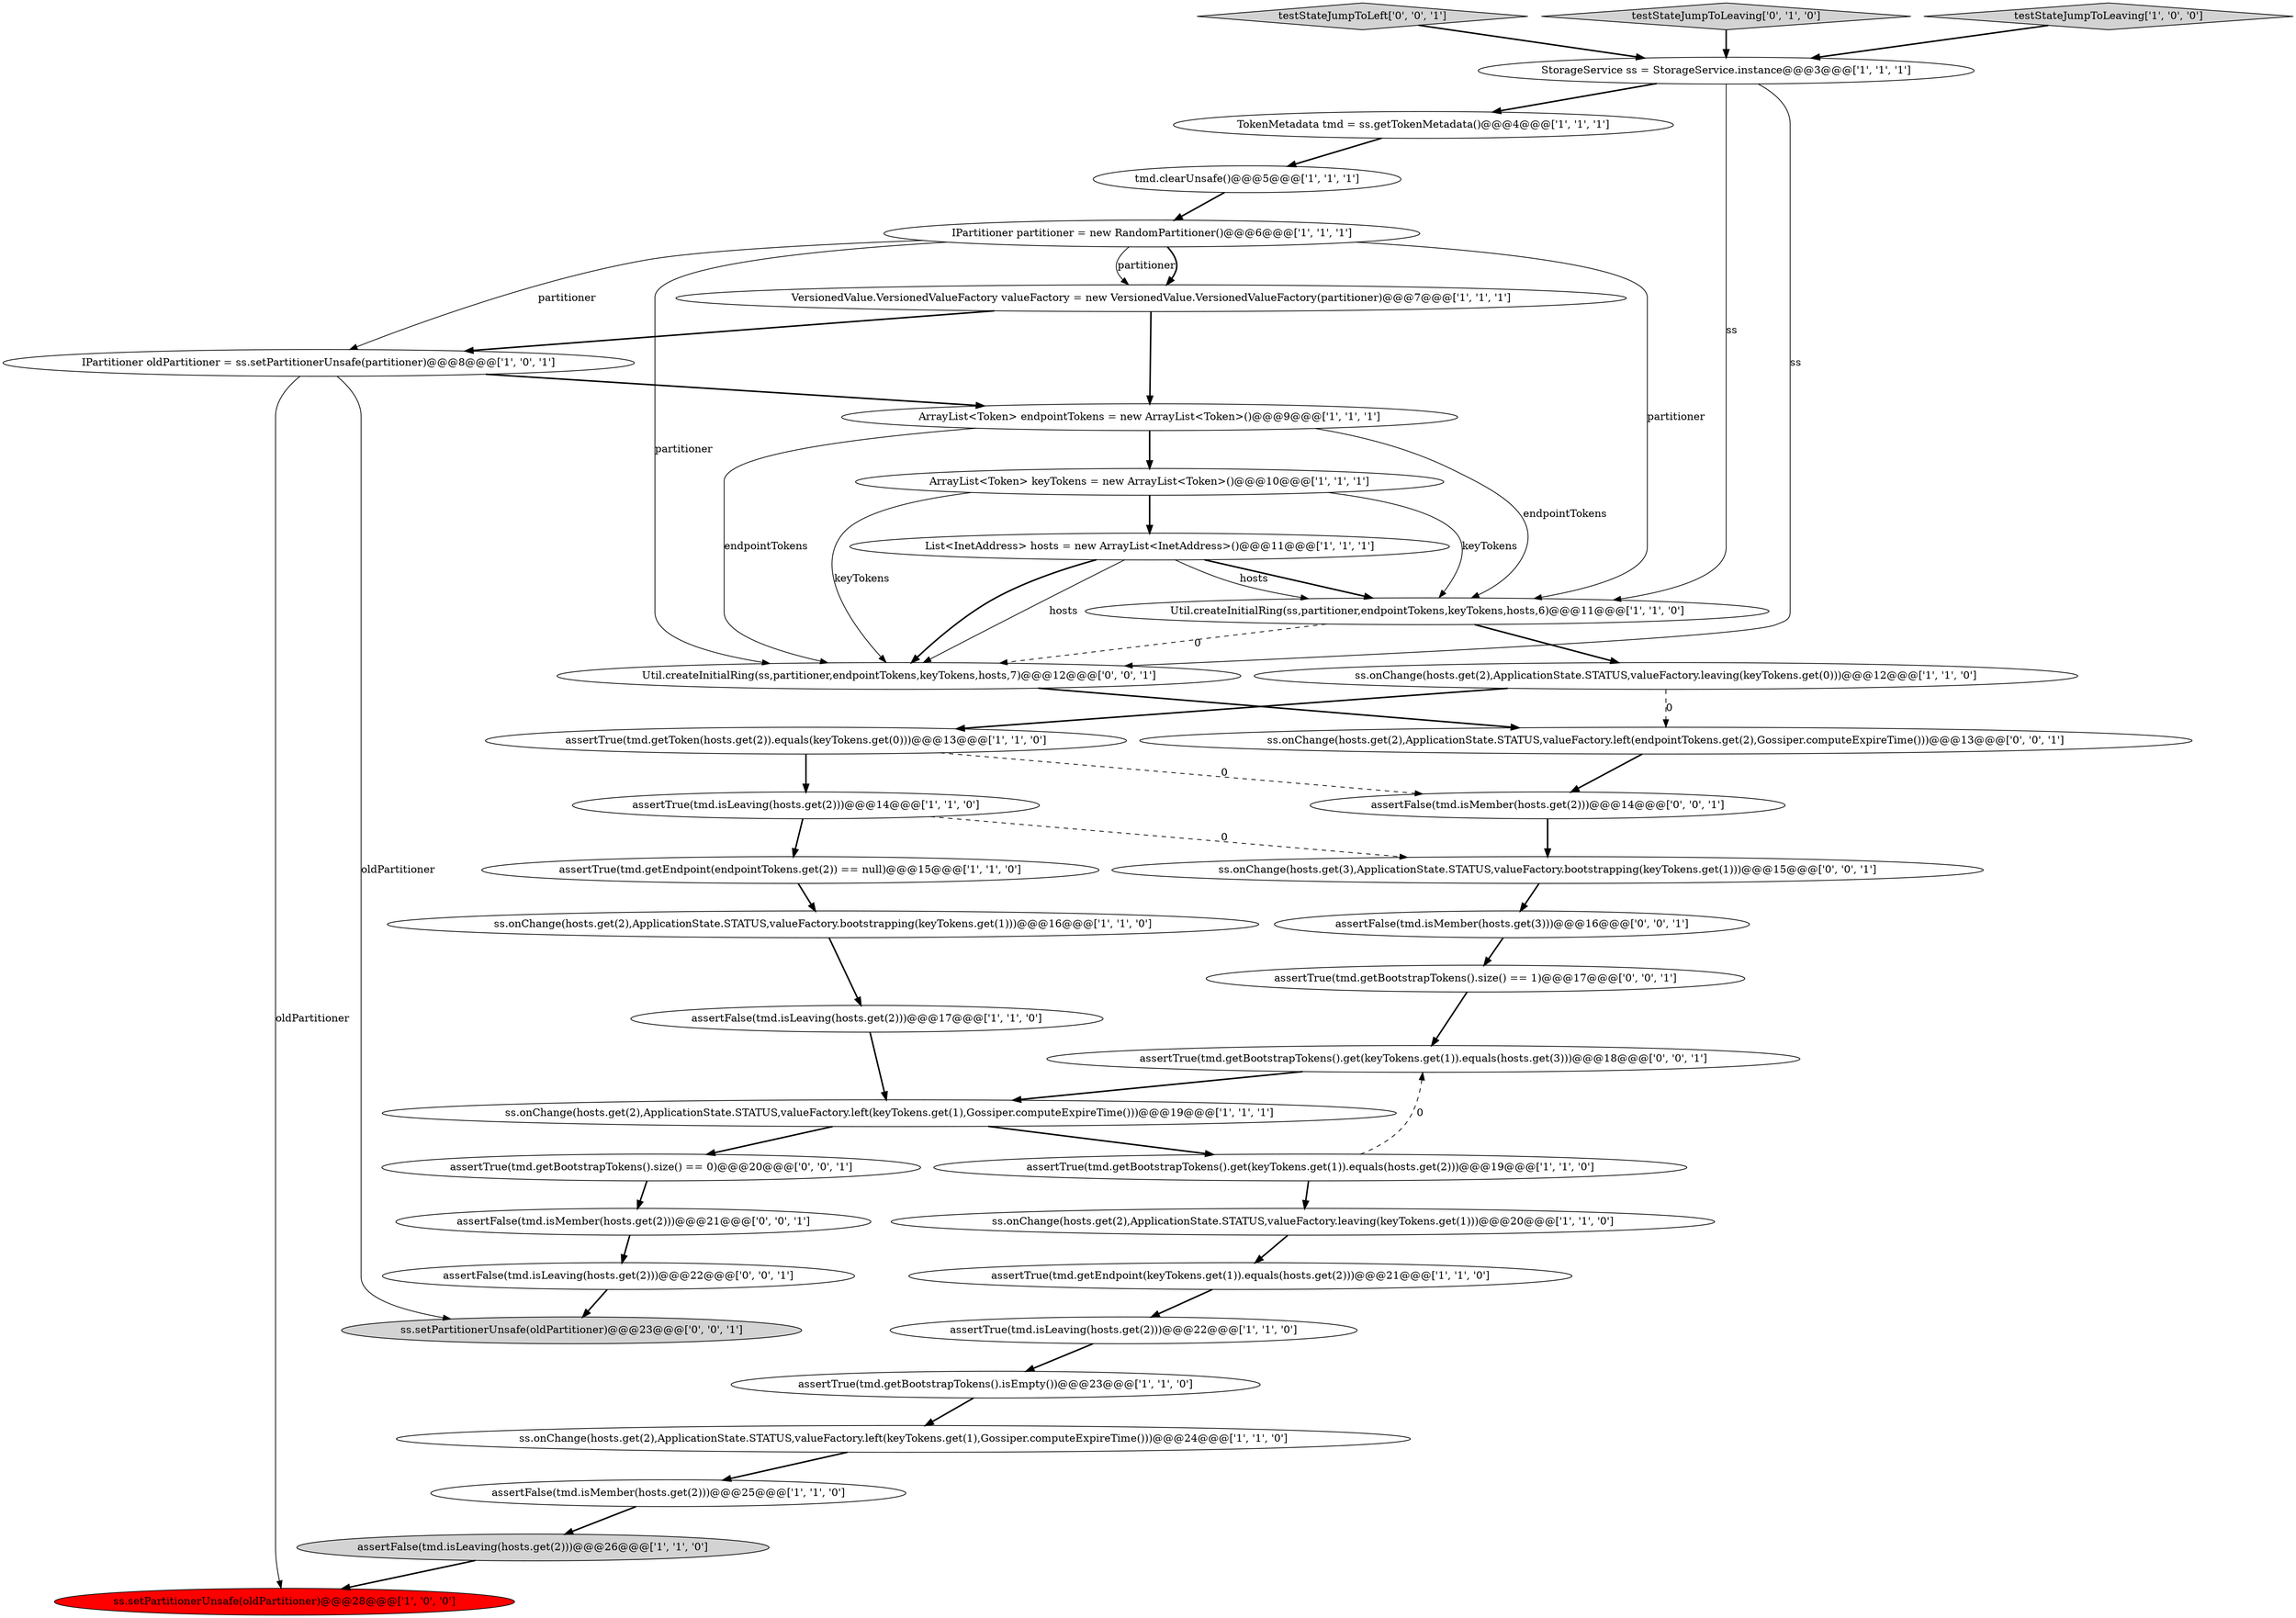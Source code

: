digraph {
19 [style = filled, label = "assertTrue(tmd.getToken(hosts.get(2)).equals(keyTokens.get(0)))@@@13@@@['1', '1', '0']", fillcolor = white, shape = ellipse image = "AAA0AAABBB1BBB"];
12 [style = filled, label = "ss.onChange(hosts.get(2),ApplicationState.STATUS,valueFactory.left(keyTokens.get(1),Gossiper.computeExpireTime()))@@@24@@@['1', '1', '0']", fillcolor = white, shape = ellipse image = "AAA0AAABBB1BBB"];
39 [style = filled, label = "assertFalse(tmd.isMember(hosts.get(2)))@@@14@@@['0', '0', '1']", fillcolor = white, shape = ellipse image = "AAA0AAABBB3BBB"];
11 [style = filled, label = "assertTrue(tmd.isLeaving(hosts.get(2)))@@@22@@@['1', '1', '0']", fillcolor = white, shape = ellipse image = "AAA0AAABBB1BBB"];
14 [style = filled, label = "ss.onChange(hosts.get(2),ApplicationState.STATUS,valueFactory.leaving(keyTokens.get(1)))@@@20@@@['1', '1', '0']", fillcolor = white, shape = ellipse image = "AAA0AAABBB1BBB"];
4 [style = filled, label = "Util.createInitialRing(ss,partitioner,endpointTokens,keyTokens,hosts,6)@@@11@@@['1', '1', '0']", fillcolor = white, shape = ellipse image = "AAA0AAABBB1BBB"];
32 [style = filled, label = "ss.setPartitionerUnsafe(oldPartitioner)@@@23@@@['0', '0', '1']", fillcolor = lightgray, shape = ellipse image = "AAA0AAABBB3BBB"];
21 [style = filled, label = "StorageService ss = StorageService.instance@@@3@@@['1', '1', '1']", fillcolor = white, shape = ellipse image = "AAA0AAABBB1BBB"];
38 [style = filled, label = "testStateJumpToLeft['0', '0', '1']", fillcolor = lightgray, shape = diamond image = "AAA0AAABBB3BBB"];
17 [style = filled, label = "ss.onChange(hosts.get(2),ApplicationState.STATUS,valueFactory.leaving(keyTokens.get(0)))@@@12@@@['1', '1', '0']", fillcolor = white, shape = ellipse image = "AAA0AAABBB1BBB"];
15 [style = filled, label = "assertTrue(tmd.isLeaving(hosts.get(2)))@@@14@@@['1', '1', '0']", fillcolor = white, shape = ellipse image = "AAA0AAABBB1BBB"];
3 [style = filled, label = "assertTrue(tmd.getEndpoint(keyTokens.get(1)).equals(hosts.get(2)))@@@21@@@['1', '1', '0']", fillcolor = white, shape = ellipse image = "AAA0AAABBB1BBB"];
35 [style = filled, label = "assertTrue(tmd.getBootstrapTokens().size() == 0)@@@20@@@['0', '0', '1']", fillcolor = white, shape = ellipse image = "AAA0AAABBB3BBB"];
37 [style = filled, label = "assertFalse(tmd.isMember(hosts.get(3)))@@@16@@@['0', '0', '1']", fillcolor = white, shape = ellipse image = "AAA0AAABBB3BBB"];
6 [style = filled, label = "IPartitioner oldPartitioner = ss.setPartitionerUnsafe(partitioner)@@@8@@@['1', '0', '1']", fillcolor = white, shape = ellipse image = "AAA0AAABBB1BBB"];
10 [style = filled, label = "ArrayList<Token> keyTokens = new ArrayList<Token>()@@@10@@@['1', '1', '1']", fillcolor = white, shape = ellipse image = "AAA0AAABBB1BBB"];
24 [style = filled, label = "VersionedValue.VersionedValueFactory valueFactory = new VersionedValue.VersionedValueFactory(partitioner)@@@7@@@['1', '1', '1']", fillcolor = white, shape = ellipse image = "AAA0AAABBB1BBB"];
27 [style = filled, label = "testStateJumpToLeaving['0', '1', '0']", fillcolor = lightgray, shape = diamond image = "AAA0AAABBB2BBB"];
30 [style = filled, label = "assertFalse(tmd.isLeaving(hosts.get(2)))@@@22@@@['0', '0', '1']", fillcolor = white, shape = ellipse image = "AAA0AAABBB3BBB"];
29 [style = filled, label = "ss.onChange(hosts.get(3),ApplicationState.STATUS,valueFactory.bootstrapping(keyTokens.get(1)))@@@15@@@['0', '0', '1']", fillcolor = white, shape = ellipse image = "AAA0AAABBB3BBB"];
20 [style = filled, label = "assertTrue(tmd.getBootstrapTokens().isEmpty())@@@23@@@['1', '1', '0']", fillcolor = white, shape = ellipse image = "AAA0AAABBB1BBB"];
31 [style = filled, label = "assertFalse(tmd.isMember(hosts.get(2)))@@@21@@@['0', '0', '1']", fillcolor = white, shape = ellipse image = "AAA0AAABBB3BBB"];
7 [style = filled, label = "ArrayList<Token> endpointTokens = new ArrayList<Token>()@@@9@@@['1', '1', '1']", fillcolor = white, shape = ellipse image = "AAA0AAABBB1BBB"];
13 [style = filled, label = "assertFalse(tmd.isLeaving(hosts.get(2)))@@@17@@@['1', '1', '0']", fillcolor = white, shape = ellipse image = "AAA0AAABBB1BBB"];
18 [style = filled, label = "assertFalse(tmd.isMember(hosts.get(2)))@@@25@@@['1', '1', '0']", fillcolor = white, shape = ellipse image = "AAA0AAABBB1BBB"];
8 [style = filled, label = "assertTrue(tmd.getEndpoint(endpointTokens.get(2)) == null)@@@15@@@['1', '1', '0']", fillcolor = white, shape = ellipse image = "AAA0AAABBB1BBB"];
28 [style = filled, label = "Util.createInitialRing(ss,partitioner,endpointTokens,keyTokens,hosts,7)@@@12@@@['0', '0', '1']", fillcolor = white, shape = ellipse image = "AAA0AAABBB3BBB"];
23 [style = filled, label = "assertFalse(tmd.isLeaving(hosts.get(2)))@@@26@@@['1', '1', '0']", fillcolor = lightgray, shape = ellipse image = "AAA0AAABBB1BBB"];
25 [style = filled, label = "TokenMetadata tmd = ss.getTokenMetadata()@@@4@@@['1', '1', '1']", fillcolor = white, shape = ellipse image = "AAA0AAABBB1BBB"];
2 [style = filled, label = "tmd.clearUnsafe()@@@5@@@['1', '1', '1']", fillcolor = white, shape = ellipse image = "AAA0AAABBB1BBB"];
5 [style = filled, label = "ss.onChange(hosts.get(2),ApplicationState.STATUS,valueFactory.left(keyTokens.get(1),Gossiper.computeExpireTime()))@@@19@@@['1', '1', '1']", fillcolor = white, shape = ellipse image = "AAA0AAABBB1BBB"];
33 [style = filled, label = "assertTrue(tmd.getBootstrapTokens().size() == 1)@@@17@@@['0', '0', '1']", fillcolor = white, shape = ellipse image = "AAA0AAABBB3BBB"];
34 [style = filled, label = "ss.onChange(hosts.get(2),ApplicationState.STATUS,valueFactory.left(endpointTokens.get(2),Gossiper.computeExpireTime()))@@@13@@@['0', '0', '1']", fillcolor = white, shape = ellipse image = "AAA0AAABBB3BBB"];
9 [style = filled, label = "assertTrue(tmd.getBootstrapTokens().get(keyTokens.get(1)).equals(hosts.get(2)))@@@19@@@['1', '1', '0']", fillcolor = white, shape = ellipse image = "AAA0AAABBB1BBB"];
0 [style = filled, label = "IPartitioner partitioner = new RandomPartitioner()@@@6@@@['1', '1', '1']", fillcolor = white, shape = ellipse image = "AAA0AAABBB1BBB"];
16 [style = filled, label = "ss.setPartitionerUnsafe(oldPartitioner)@@@28@@@['1', '0', '0']", fillcolor = red, shape = ellipse image = "AAA1AAABBB1BBB"];
22 [style = filled, label = "testStateJumpToLeaving['1', '0', '0']", fillcolor = lightgray, shape = diamond image = "AAA0AAABBB1BBB"];
36 [style = filled, label = "assertTrue(tmd.getBootstrapTokens().get(keyTokens.get(1)).equals(hosts.get(3)))@@@18@@@['0', '0', '1']", fillcolor = white, shape = ellipse image = "AAA0AAABBB3BBB"];
1 [style = filled, label = "List<InetAddress> hosts = new ArrayList<InetAddress>()@@@11@@@['1', '1', '1']", fillcolor = white, shape = ellipse image = "AAA0AAABBB1BBB"];
26 [style = filled, label = "ss.onChange(hosts.get(2),ApplicationState.STATUS,valueFactory.bootstrapping(keyTokens.get(1)))@@@16@@@['1', '1', '0']", fillcolor = white, shape = ellipse image = "AAA0AAABBB1BBB"];
9->36 [style = dashed, label="0"];
14->3 [style = bold, label=""];
11->20 [style = bold, label=""];
35->31 [style = bold, label=""];
1->4 [style = bold, label=""];
23->16 [style = bold, label=""];
0->28 [style = solid, label="partitioner"];
21->4 [style = solid, label="ss"];
4->17 [style = bold, label=""];
18->23 [style = bold, label=""];
5->9 [style = bold, label=""];
28->34 [style = bold, label=""];
17->34 [style = dashed, label="0"];
7->10 [style = bold, label=""];
3->11 [style = bold, label=""];
22->21 [style = bold, label=""];
6->32 [style = solid, label="oldPartitioner"];
30->32 [style = bold, label=""];
15->29 [style = dashed, label="0"];
29->37 [style = bold, label=""];
21->25 [style = bold, label=""];
0->24 [style = solid, label="partitioner"];
10->4 [style = solid, label="keyTokens"];
25->2 [style = bold, label=""];
17->19 [style = bold, label=""];
26->13 [style = bold, label=""];
1->4 [style = solid, label="hosts"];
7->4 [style = solid, label="endpointTokens"];
10->28 [style = solid, label="keyTokens"];
1->28 [style = solid, label="hosts"];
4->28 [style = dashed, label="0"];
0->6 [style = solid, label="partitioner"];
1->28 [style = bold, label=""];
2->0 [style = bold, label=""];
21->28 [style = solid, label="ss"];
19->39 [style = dashed, label="0"];
6->16 [style = solid, label="oldPartitioner"];
0->24 [style = bold, label=""];
33->36 [style = bold, label=""];
34->39 [style = bold, label=""];
20->12 [style = bold, label=""];
12->18 [style = bold, label=""];
31->30 [style = bold, label=""];
9->14 [style = bold, label=""];
13->5 [style = bold, label=""];
38->21 [style = bold, label=""];
36->5 [style = bold, label=""];
0->4 [style = solid, label="partitioner"];
7->28 [style = solid, label="endpointTokens"];
19->15 [style = bold, label=""];
6->7 [style = bold, label=""];
37->33 [style = bold, label=""];
24->6 [style = bold, label=""];
10->1 [style = bold, label=""];
24->7 [style = bold, label=""];
27->21 [style = bold, label=""];
15->8 [style = bold, label=""];
5->35 [style = bold, label=""];
39->29 [style = bold, label=""];
8->26 [style = bold, label=""];
}
